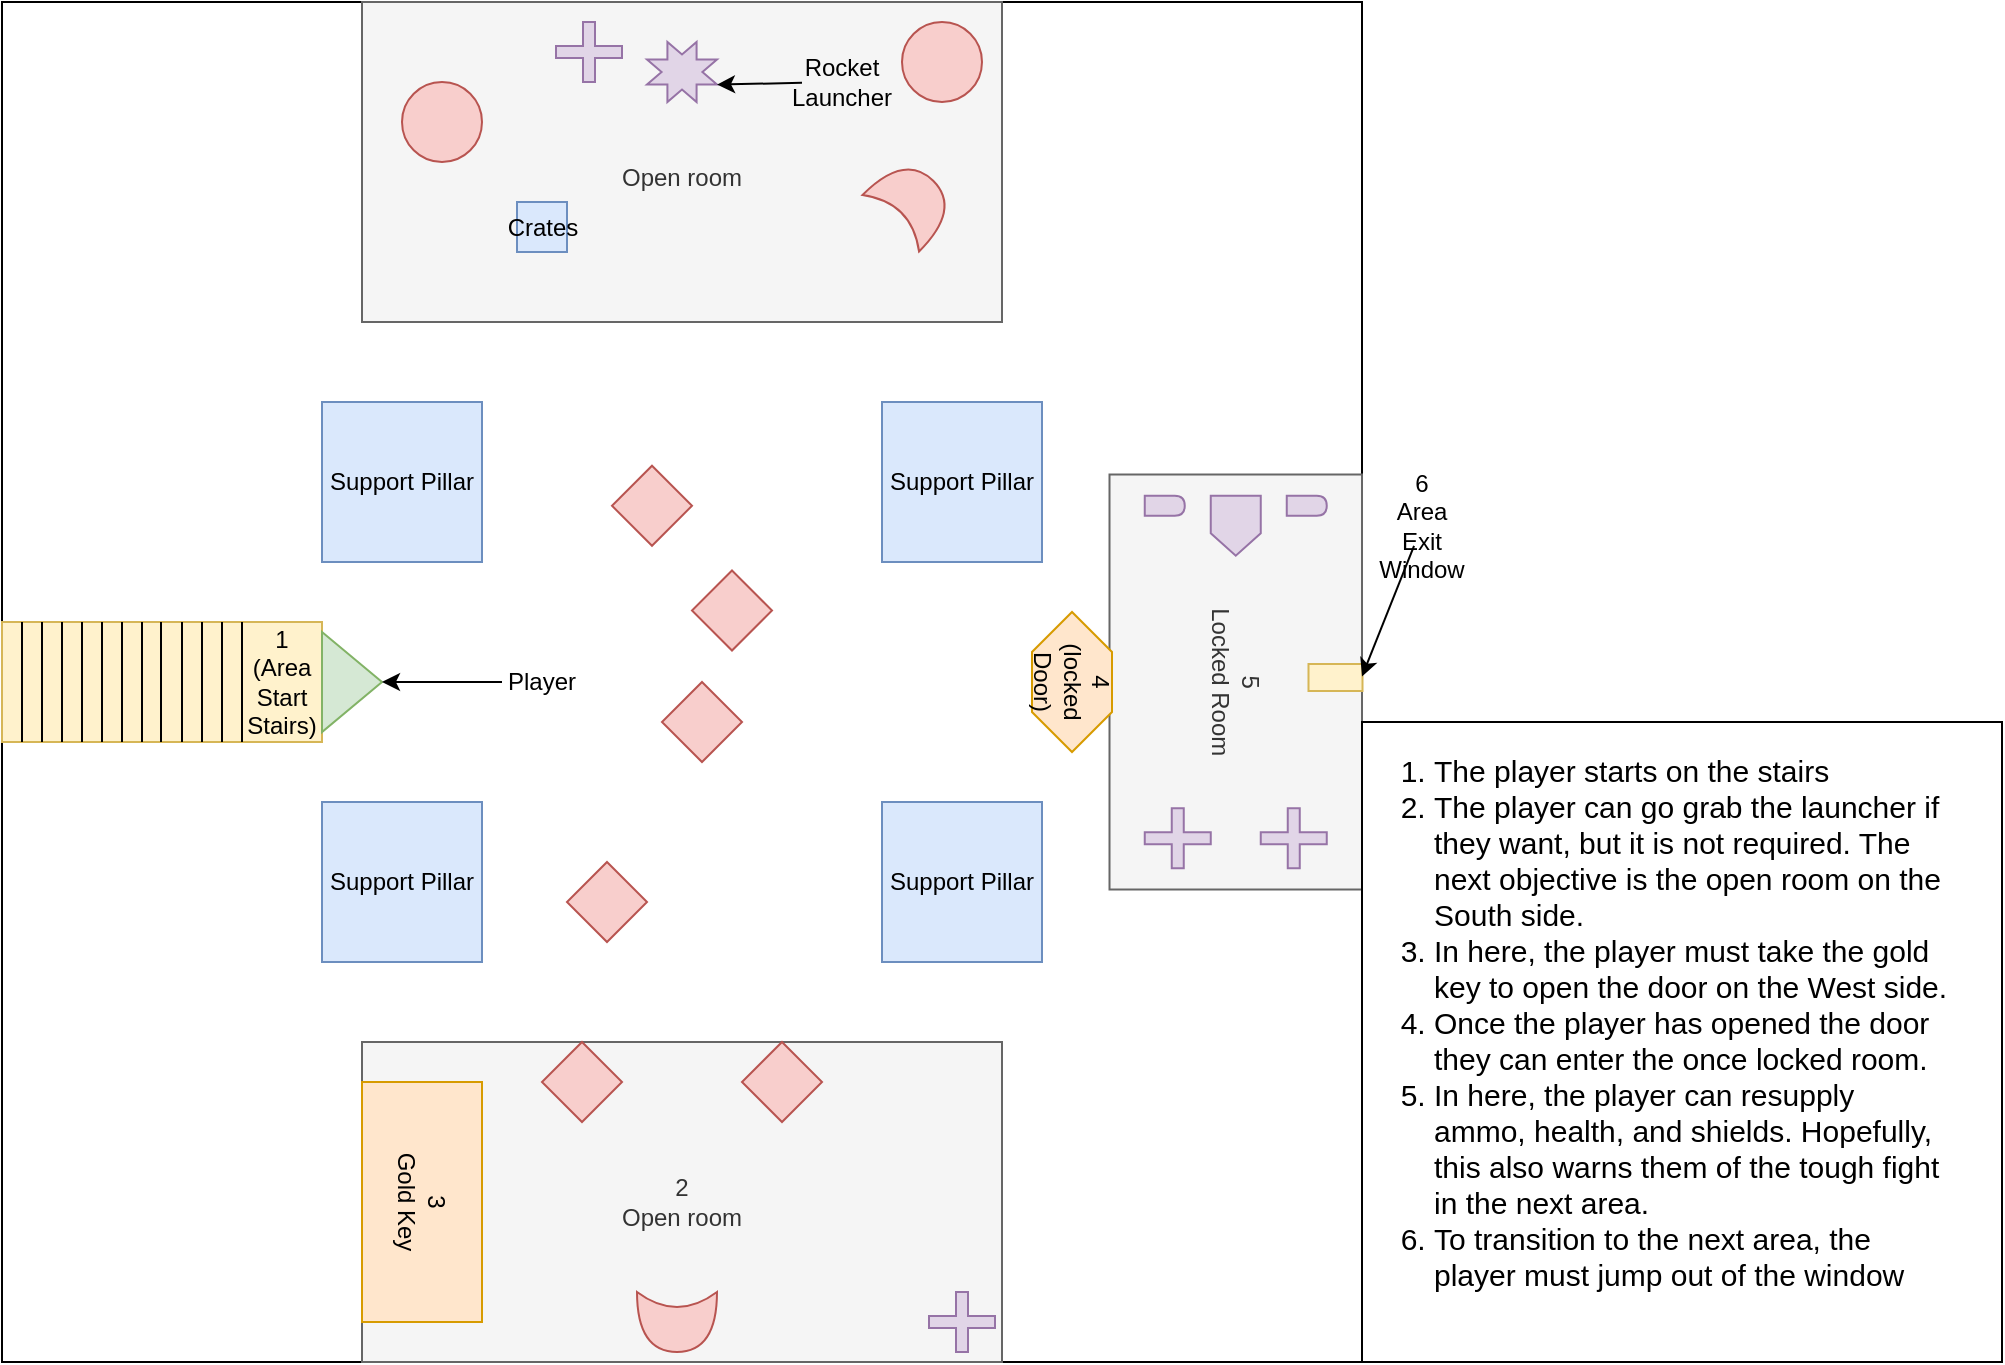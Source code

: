 <mxfile version="13.10.4" type="device"><diagram id="9qwaA4RaDUIxVifpIT7H" name="Page-1"><mxGraphModel dx="1422" dy="762" grid="1" gridSize="10" guides="1" tooltips="1" connect="1" arrows="1" fold="1" page="1" pageScale="1" pageWidth="850" pageHeight="1100" math="0" shadow="0"><root><mxCell id="0"/><mxCell id="1" parent="0"/><mxCell id="L7JoGsjLONrm429oJJuH-1" value="" style="whiteSpace=wrap;html=1;aspect=fixed;fillColor=none;" vertex="1" parent="1"><mxGeometry x="80" y="80" width="680" height="680" as="geometry"/></mxCell><mxCell id="L7JoGsjLONrm429oJJuH-2" value="Support Pillar" style="whiteSpace=wrap;html=1;aspect=fixed;fillColor=#dae8fc;strokeColor=#6c8ebf;" vertex="1" parent="1"><mxGeometry x="240" y="280" width="80" height="80" as="geometry"/></mxCell><mxCell id="L7JoGsjLONrm429oJJuH-3" value="Support Pillar" style="whiteSpace=wrap;html=1;aspect=fixed;fillColor=#dae8fc;strokeColor=#6c8ebf;" vertex="1" parent="1"><mxGeometry x="520" y="280" width="80" height="80" as="geometry"/></mxCell><mxCell id="L7JoGsjLONrm429oJJuH-4" value="Support Pillar" style="whiteSpace=wrap;html=1;aspect=fixed;fillColor=#dae8fc;strokeColor=#6c8ebf;" vertex="1" parent="1"><mxGeometry x="520" y="480" width="80" height="80" as="geometry"/></mxCell><mxCell id="L7JoGsjLONrm429oJJuH-5" value="Support Pillar" style="whiteSpace=wrap;html=1;aspect=fixed;fillColor=#dae8fc;strokeColor=#6c8ebf;" vertex="1" parent="1"><mxGeometry x="240" y="480" width="80" height="80" as="geometry"/></mxCell><mxCell id="L7JoGsjLONrm429oJJuH-7" value="" style="group" vertex="1" connectable="0" parent="1"><mxGeometry x="80" y="390" width="160" height="60" as="geometry"/></mxCell><mxCell id="L7JoGsjLONrm429oJJuH-8" value="" style="rounded=0;whiteSpace=wrap;html=1;fillColor=#fff2cc;strokeColor=#d6b656;" vertex="1" parent="L7JoGsjLONrm429oJJuH-7"><mxGeometry width="160" height="60" as="geometry"/></mxCell><mxCell id="L7JoGsjLONrm429oJJuH-9" value="" style="endArrow=none;html=1;exitX=0.25;exitY=1;exitDx=0;exitDy=0;entryX=0.25;entryY=0;entryDx=0;entryDy=0;" edge="1" parent="L7JoGsjLONrm429oJJuH-7" source="L7JoGsjLONrm429oJJuH-8" target="L7JoGsjLONrm429oJJuH-8"><mxGeometry width="50" height="50" relative="1" as="geometry"><mxPoint x="30" y="50" as="sourcePoint"/><mxPoint x="80" as="targetPoint"/></mxGeometry></mxCell><mxCell id="L7JoGsjLONrm429oJJuH-10" value="" style="endArrow=none;html=1;exitX=0.25;exitY=1;exitDx=0;exitDy=0;entryX=0.25;entryY=0;entryDx=0;entryDy=0;" edge="1" parent="L7JoGsjLONrm429oJJuH-7"><mxGeometry width="50" height="50" relative="1" as="geometry"><mxPoint x="70" y="60" as="sourcePoint"/><mxPoint x="70" as="targetPoint"/></mxGeometry></mxCell><mxCell id="L7JoGsjLONrm429oJJuH-11" value="" style="endArrow=none;html=1;exitX=0.25;exitY=1;exitDx=0;exitDy=0;entryX=0.25;entryY=0;entryDx=0;entryDy=0;" edge="1" parent="L7JoGsjLONrm429oJJuH-7"><mxGeometry width="50" height="50" relative="1" as="geometry"><mxPoint x="120" y="60" as="sourcePoint"/><mxPoint x="120" as="targetPoint"/></mxGeometry></mxCell><mxCell id="L7JoGsjLONrm429oJJuH-12" value="" style="endArrow=none;html=1;exitX=0.25;exitY=1;exitDx=0;exitDy=0;entryX=0.25;entryY=0;entryDx=0;entryDy=0;" edge="1" parent="L7JoGsjLONrm429oJJuH-7"><mxGeometry width="50" height="50" relative="1" as="geometry"><mxPoint x="110" y="60" as="sourcePoint"/><mxPoint x="110" as="targetPoint"/></mxGeometry></mxCell><mxCell id="L7JoGsjLONrm429oJJuH-13" value="" style="endArrow=none;html=1;exitX=0.25;exitY=1;exitDx=0;exitDy=0;entryX=0.25;entryY=0;entryDx=0;entryDy=0;" edge="1" parent="L7JoGsjLONrm429oJJuH-7"><mxGeometry width="50" height="50" relative="1" as="geometry"><mxPoint x="100" y="60" as="sourcePoint"/><mxPoint x="100" as="targetPoint"/></mxGeometry></mxCell><mxCell id="L7JoGsjLONrm429oJJuH-14" value="" style="endArrow=none;html=1;exitX=0.25;exitY=1;exitDx=0;exitDy=0;entryX=0.25;entryY=0;entryDx=0;entryDy=0;" edge="1" parent="L7JoGsjLONrm429oJJuH-7"><mxGeometry width="50" height="50" relative="1" as="geometry"><mxPoint x="90" y="60" as="sourcePoint"/><mxPoint x="90" as="targetPoint"/></mxGeometry></mxCell><mxCell id="L7JoGsjLONrm429oJJuH-15" value="" style="endArrow=none;html=1;exitX=0.25;exitY=1;exitDx=0;exitDy=0;entryX=0.25;entryY=0;entryDx=0;entryDy=0;" edge="1" parent="L7JoGsjLONrm429oJJuH-7"><mxGeometry width="50" height="50" relative="1" as="geometry"><mxPoint x="60" y="60" as="sourcePoint"/><mxPoint x="60" as="targetPoint"/></mxGeometry></mxCell><mxCell id="L7JoGsjLONrm429oJJuH-16" value="" style="endArrow=none;html=1;exitX=0.25;exitY=1;exitDx=0;exitDy=0;entryX=0.25;entryY=0;entryDx=0;entryDy=0;" edge="1" parent="L7JoGsjLONrm429oJJuH-7"><mxGeometry width="50" height="50" relative="1" as="geometry"><mxPoint x="50" y="60" as="sourcePoint"/><mxPoint x="50" as="targetPoint"/></mxGeometry></mxCell><mxCell id="L7JoGsjLONrm429oJJuH-17" value="" style="endArrow=none;html=1;exitX=0.25;exitY=1;exitDx=0;exitDy=0;entryX=0.25;entryY=0;entryDx=0;entryDy=0;" edge="1" parent="L7JoGsjLONrm429oJJuH-7"><mxGeometry width="50" height="50" relative="1" as="geometry"><mxPoint x="30" y="60" as="sourcePoint"/><mxPoint x="30" as="targetPoint"/></mxGeometry></mxCell><mxCell id="L7JoGsjLONrm429oJJuH-18" value="" style="endArrow=none;html=1;exitX=0.25;exitY=1;exitDx=0;exitDy=0;entryX=0.25;entryY=0;entryDx=0;entryDy=0;" edge="1" parent="L7JoGsjLONrm429oJJuH-7"><mxGeometry width="50" height="50" relative="1" as="geometry"><mxPoint x="20" y="60" as="sourcePoint"/><mxPoint x="20" as="targetPoint"/></mxGeometry></mxCell><mxCell id="L7JoGsjLONrm429oJJuH-19" value="" style="endArrow=none;html=1;exitX=0.25;exitY=1;exitDx=0;exitDy=0;entryX=0.25;entryY=0;entryDx=0;entryDy=0;" edge="1" parent="L7JoGsjLONrm429oJJuH-7"><mxGeometry width="50" height="50" relative="1" as="geometry"><mxPoint x="10" y="60" as="sourcePoint"/><mxPoint x="10" as="targetPoint"/></mxGeometry></mxCell><mxCell id="L7JoGsjLONrm429oJJuH-20" value="" style="endArrow=none;html=1;exitX=0.25;exitY=1;exitDx=0;exitDy=0;entryX=0.25;entryY=0;entryDx=0;entryDy=0;" edge="1" parent="L7JoGsjLONrm429oJJuH-7"><mxGeometry width="50" height="50" relative="1" as="geometry"><mxPoint x="79.5" y="60" as="sourcePoint"/><mxPoint x="79.5" as="targetPoint"/></mxGeometry></mxCell><mxCell id="L7JoGsjLONrm429oJJuH-21" value="1&lt;br&gt;(Area Start Stairs)" style="text;html=1;strokeColor=none;fillColor=none;align=center;verticalAlign=middle;whiteSpace=wrap;rounded=0;" vertex="1" parent="L7JoGsjLONrm429oJJuH-7"><mxGeometry x="125" y="20" width="30" height="20" as="geometry"/></mxCell><mxCell id="L7JoGsjLONrm429oJJuH-22" value="" style="triangle;whiteSpace=wrap;html=1;fillColor=#d5e8d4;strokeColor=#82b366;" vertex="1" parent="1"><mxGeometry x="240" y="395" width="30" height="50" as="geometry"/></mxCell><mxCell id="L7JoGsjLONrm429oJJuH-23" value="" style="endArrow=classic;html=1;entryX=1;entryY=0.5;entryDx=0;entryDy=0;exitX=0;exitY=0.5;exitDx=0;exitDy=0;" edge="1" parent="1" source="L7JoGsjLONrm429oJJuH-24" target="L7JoGsjLONrm429oJJuH-22"><mxGeometry width="50" height="50" relative="1" as="geometry"><mxPoint x="290" y="430" as="sourcePoint"/><mxPoint x="340" y="380" as="targetPoint"/></mxGeometry></mxCell><mxCell id="L7JoGsjLONrm429oJJuH-24" value="Player" style="text;html=1;strokeColor=none;fillColor=none;align=center;verticalAlign=middle;whiteSpace=wrap;rounded=0;" vertex="1" parent="1"><mxGeometry x="330" y="410" width="40" height="20" as="geometry"/></mxCell><mxCell id="L7JoGsjLONrm429oJJuH-25" value="5&lt;br&gt;Locked Room" style="rounded=0;whiteSpace=wrap;html=1;fillColor=#f5f5f5;strokeColor=#666666;fontColor=#333333;rotation=90;" vertex="1" parent="1"><mxGeometry x="593.13" y="356.88" width="207.5" height="126.25" as="geometry"/></mxCell><mxCell id="L7JoGsjLONrm429oJJuH-26" value="" style="shape=cross;whiteSpace=wrap;html=1;fillColor=#e1d5e7;strokeColor=#9673a6;" vertex="1" parent="1"><mxGeometry x="709.38" y="483.13" width="33" height="30" as="geometry"/></mxCell><mxCell id="L7JoGsjLONrm429oJJuH-27" value="" style="shape=cross;whiteSpace=wrap;html=1;fillColor=#e1d5e7;strokeColor=#9673a6;" vertex="1" parent="1"><mxGeometry x="651.38" y="483.13" width="33" height="30" as="geometry"/></mxCell><mxCell id="L7JoGsjLONrm429oJJuH-28" value="" style="shape=offPageConnector;whiteSpace=wrap;html=1;fillColor=#e1d5e7;strokeColor=#9673a6;" vertex="1" parent="1"><mxGeometry x="684.38" y="326.88" width="25" height="30" as="geometry"/></mxCell><mxCell id="L7JoGsjLONrm429oJJuH-29" value="" style="shape=delay;whiteSpace=wrap;html=1;fillColor=#e1d5e7;strokeColor=#9673a6;" vertex="1" parent="1"><mxGeometry x="722.38" y="326.88" width="20" height="10" as="geometry"/></mxCell><mxCell id="L7JoGsjLONrm429oJJuH-30" value="" style="shape=delay;whiteSpace=wrap;html=1;fillColor=#e1d5e7;strokeColor=#9673a6;" vertex="1" parent="1"><mxGeometry x="651.38" y="326.88" width="20" height="10" as="geometry"/></mxCell><mxCell id="L7JoGsjLONrm429oJJuH-31" value="" style="rounded=0;whiteSpace=wrap;html=1;fillColor=#fff2cc;strokeColor=#d6b656;rotation=-90;" vertex="1" parent="1"><mxGeometry x="740" y="404.25" width="13.5" height="27" as="geometry"/></mxCell><mxCell id="L7JoGsjLONrm429oJJuH-32" value="" style="endArrow=classic;html=1;entryX=1;entryY=0.5;entryDx=0;entryDy=0;" edge="1" parent="1" source="L7JoGsjLONrm429oJJuH-33"><mxGeometry width="50" height="50" relative="1" as="geometry"><mxPoint x="820.0" y="417.25" as="sourcePoint"/><mxPoint x="760" y="417.25" as="targetPoint"/></mxGeometry></mxCell><mxCell id="L7JoGsjLONrm429oJJuH-33" value="6&lt;br&gt;Area Exit Window" style="text;html=1;strokeColor=none;fillColor=none;align=center;verticalAlign=middle;whiteSpace=wrap;rounded=0;" vertex="1" parent="1"><mxGeometry x="770" y="331.88" width="40" height="20" as="geometry"/></mxCell><mxCell id="L7JoGsjLONrm429oJJuH-34" value="4&lt;br&gt;(locked Door)" style="shape=hexagon;perimeter=hexagonPerimeter2;whiteSpace=wrap;html=1;fixedSize=1;strokeColor=#d79b00;fillColor=#ffe6cc;rotation=90;" vertex="1" parent="1"><mxGeometry x="580" y="400" width="70" height="40" as="geometry"/></mxCell><mxCell id="L7JoGsjLONrm429oJJuH-37" value="&lt;span style=&quot;color: rgba(0 , 0 , 0 , 0) ; font-family: monospace ; font-size: 0px&quot;&gt;%3CmxGraphModel%3E%3Croot%3E%3CmxCell%20id%3D%220%22%2F%3E%3CmxCell%20id%3D%221%22%20parent%3D%220%22%2F%3E%3CmxCell%20id%3D%222%22%20value%3D%22%22%20style%3D%22verticalLabelPosition%3Dbottom%3BverticalAlign%3Dtop%3Bhtml%3D1%3Bshape%3Dmxgraph.basic.8_point_star%3BfillColor%3D%23e1d5e7%3BstrokeColor%3D%239673a6%3B%22%20vertex%3D%221%22%20parent%3D%221%22%3E%3CmxGeometry%20x%3D%22440%22%20y%3D%22400%22%20width%3D%2235%22%20height%3D%2230%22%20as%3D%22geometry%22%2F%3E%3C%2FmxCell%3E%3C%2Froot%3E%3C%2FmxGraphModel%3E&lt;/span&gt;&lt;span style=&quot;color: rgba(0 , 0 , 0 , 0) ; font-family: monospace ; font-size: 0px&quot;&gt;%3CmxGraphModel%3E%3Croot%3E%3CmxCell%20id%3D%220%22%2F%3E%3CmxCell%20id%3D%221%22%20parent%3D%220%22%2F%3E%3CmxCell%20id%3D%222%22%20value%3D%22%22%20style%3D%22verticalLabelPosition%3Dbottom%3BverticalAlign%3Dtop%3Bhtml%3D1%3Bshape%3Dmxgraph.basic.8_point_star%3BfillColor%3D%23e1d5e7%3BstrokeColor%3D%239673a6%3B%22%20vertex%3D%221%22%20parent%3D%221%22%3E%3CmxGeometry%20x%3D%22440%22%20y%3D%22400%22%20width%3D%2235%22%20height%3D%2230%22%20as%3D%22geometry%22%2F%3E%3C%2FmxCell%3E%3C%2Froot%3E%3C%2FmxGraphModel%3E&lt;/span&gt;&lt;span style=&quot;color: rgba(0 , 0 , 0 , 0) ; font-family: monospace ; font-size: 0px&quot;&gt;&lt;br&gt;&lt;/span&gt;Open room" style="rounded=0;whiteSpace=wrap;html=1;fillColor=#f5f5f5;strokeColor=#666666;fontColor=#333333;" vertex="1" parent="1"><mxGeometry x="260" y="80" width="320" height="160" as="geometry"/></mxCell><mxCell id="L7JoGsjLONrm429oJJuH-38" value="2&lt;br&gt;Open room" style="rounded=0;whiteSpace=wrap;html=1;fillColor=#f5f5f5;strokeColor=#666666;fontColor=#333333;" vertex="1" parent="1"><mxGeometry x="260" y="600" width="320" height="160" as="geometry"/></mxCell><mxCell id="L7JoGsjLONrm429oJJuH-39" value="" style="verticalLabelPosition=bottom;verticalAlign=top;html=1;shape=mxgraph.basic.8_point_star;fillColor=#e1d5e7;strokeColor=#9673a6;" vertex="1" parent="1"><mxGeometry x="402.5" y="100" width="35" height="30" as="geometry"/></mxCell><mxCell id="L7JoGsjLONrm429oJJuH-40" value="" style="endArrow=classic;html=1;entryX=1;entryY=0.71;entryDx=0;entryDy=0;entryPerimeter=0;" edge="1" parent="1" source="L7JoGsjLONrm429oJJuH-41" target="L7JoGsjLONrm429oJJuH-39"><mxGeometry width="50" height="50" relative="1" as="geometry"><mxPoint x="480" y="160" as="sourcePoint"/><mxPoint x="530" y="110" as="targetPoint"/></mxGeometry></mxCell><mxCell id="L7JoGsjLONrm429oJJuH-41" value="Rocket Launcher" style="text;html=1;strokeColor=none;fillColor=none;align=center;verticalAlign=middle;whiteSpace=wrap;rounded=0;" vertex="1" parent="1"><mxGeometry x="480" y="110" width="40" height="20" as="geometry"/></mxCell><mxCell id="L7JoGsjLONrm429oJJuH-43" value="3&lt;br&gt;Gold Key" style="rounded=0;whiteSpace=wrap;html=1;fillColor=#ffe6cc;rotation=90;strokeColor=#d79b00;" vertex="1" parent="1"><mxGeometry x="230" y="650" width="120" height="60" as="geometry"/></mxCell><mxCell id="L7JoGsjLONrm429oJJuH-44" value="" style="shape=xor;whiteSpace=wrap;html=1;fillColor=#f8cecc;strokeColor=#b85450;rotation=90;" vertex="1" parent="1"><mxGeometry x="402.5" y="720" width="30" height="40" as="geometry"/></mxCell><mxCell id="L7JoGsjLONrm429oJJuH-45" value="" style="rhombus;whiteSpace=wrap;html=1;fillColor=#f8cecc;strokeColor=#b85450;" vertex="1" parent="1"><mxGeometry x="350" y="600" width="40" height="40" as="geometry"/></mxCell><mxCell id="L7JoGsjLONrm429oJJuH-46" value="" style="rhombus;whiteSpace=wrap;html=1;fillColor=#f8cecc;strokeColor=#b85450;" vertex="1" parent="1"><mxGeometry x="450" y="600" width="40" height="40" as="geometry"/></mxCell><mxCell id="L7JoGsjLONrm429oJJuH-48" value="" style="shape=xor;whiteSpace=wrap;html=1;fillColor=#f8cecc;strokeColor=#b85450;rotation=-45;" vertex="1" parent="1"><mxGeometry x="520" y="160" width="30" height="40" as="geometry"/></mxCell><mxCell id="L7JoGsjLONrm429oJJuH-49" value="" style="ellipse;whiteSpace=wrap;html=1;aspect=fixed;fillColor=#f8cecc;strokeColor=#b85450;" vertex="1" parent="1"><mxGeometry x="280" y="120" width="40" height="40" as="geometry"/></mxCell><mxCell id="L7JoGsjLONrm429oJJuH-50" value="" style="ellipse;whiteSpace=wrap;html=1;aspect=fixed;fillColor=#f8cecc;strokeColor=#b85450;" vertex="1" parent="1"><mxGeometry x="530" y="90" width="40" height="40" as="geometry"/></mxCell><mxCell id="L7JoGsjLONrm429oJJuH-52" value="" style="rhombus;whiteSpace=wrap;html=1;fillColor=#f8cecc;strokeColor=#b85450;" vertex="1" parent="1"><mxGeometry x="385" y="311.88" width="40" height="40" as="geometry"/></mxCell><mxCell id="L7JoGsjLONrm429oJJuH-53" value="" style="rhombus;whiteSpace=wrap;html=1;fillColor=#f8cecc;strokeColor=#b85450;" vertex="1" parent="1"><mxGeometry x="425" y="364.25" width="40" height="40" as="geometry"/></mxCell><mxCell id="L7JoGsjLONrm429oJJuH-54" value="" style="rhombus;whiteSpace=wrap;html=1;fillColor=#f8cecc;strokeColor=#b85450;" vertex="1" parent="1"><mxGeometry x="410" y="420" width="40" height="40" as="geometry"/></mxCell><mxCell id="L7JoGsjLONrm429oJJuH-55" value="" style="rhombus;whiteSpace=wrap;html=1;fillColor=#f8cecc;strokeColor=#b85450;" vertex="1" parent="1"><mxGeometry x="362.5" y="510" width="40" height="40" as="geometry"/></mxCell><mxCell id="L7JoGsjLONrm429oJJuH-56" value="" style="shape=cross;whiteSpace=wrap;html=1;fillColor=#e1d5e7;strokeColor=#9673a6;" vertex="1" parent="1"><mxGeometry x="543.5" y="725" width="33" height="30" as="geometry"/></mxCell><mxCell id="L7JoGsjLONrm429oJJuH-58" value="" style="shape=cross;whiteSpace=wrap;html=1;fillColor=#e1d5e7;strokeColor=#9673a6;" vertex="1" parent="1"><mxGeometry x="357" y="90" width="33" height="30" as="geometry"/></mxCell><mxCell id="L7JoGsjLONrm429oJJuH-59" value="" style="whiteSpace=wrap;html=1;aspect=fixed;" vertex="1" parent="1"><mxGeometry x="760" y="440" width="320" height="320" as="geometry"/></mxCell><mxCell id="L7JoGsjLONrm429oJJuH-60" value="&lt;ol style=&quot;font-size: 15px;&quot;&gt;&lt;li style=&quot;font-size: 15px;&quot;&gt;The player starts on the stairs&lt;/li&gt;&lt;li style=&quot;font-size: 15px;&quot;&gt;The player can go grab the launcher if they want, but it is not required. The next objective is the open room on the South side.&lt;/li&gt;&lt;li style=&quot;font-size: 15px;&quot;&gt;In here, the player must take the gold key to open the door on the West side.&lt;/li&gt;&lt;li style=&quot;font-size: 15px;&quot;&gt;Once the player has opened the door they can enter the once locked room.&lt;/li&gt;&lt;li style=&quot;font-size: 15px;&quot;&gt;In here, the player can resupply ammo, health, and shields. Hopefully, this also warns them of the tough fight in the next area.&lt;/li&gt;&lt;li style=&quot;font-size: 15px;&quot;&gt;&lt;span style=&quot;font-size: 15px;&quot;&gt;To transition to the next area, the player must jump out of the window&lt;/span&gt;&lt;/li&gt;&lt;/ol&gt;" style="text;html=1;strokeColor=none;fillColor=none;align=left;verticalAlign=middle;whiteSpace=wrap;rounded=0;fontSize=15;" vertex="1" parent="1"><mxGeometry x="753.5" y="580" width="300" height="20" as="geometry"/></mxCell><mxCell id="L7JoGsjLONrm429oJJuH-61" value="Crates" style="whiteSpace=wrap;html=1;aspect=fixed;fillColor=#dae8fc;strokeColor=#6c8ebf;" vertex="1" parent="1"><mxGeometry x="337.5" y="180" width="25" height="25" as="geometry"/></mxCell></root></mxGraphModel></diagram></mxfile>